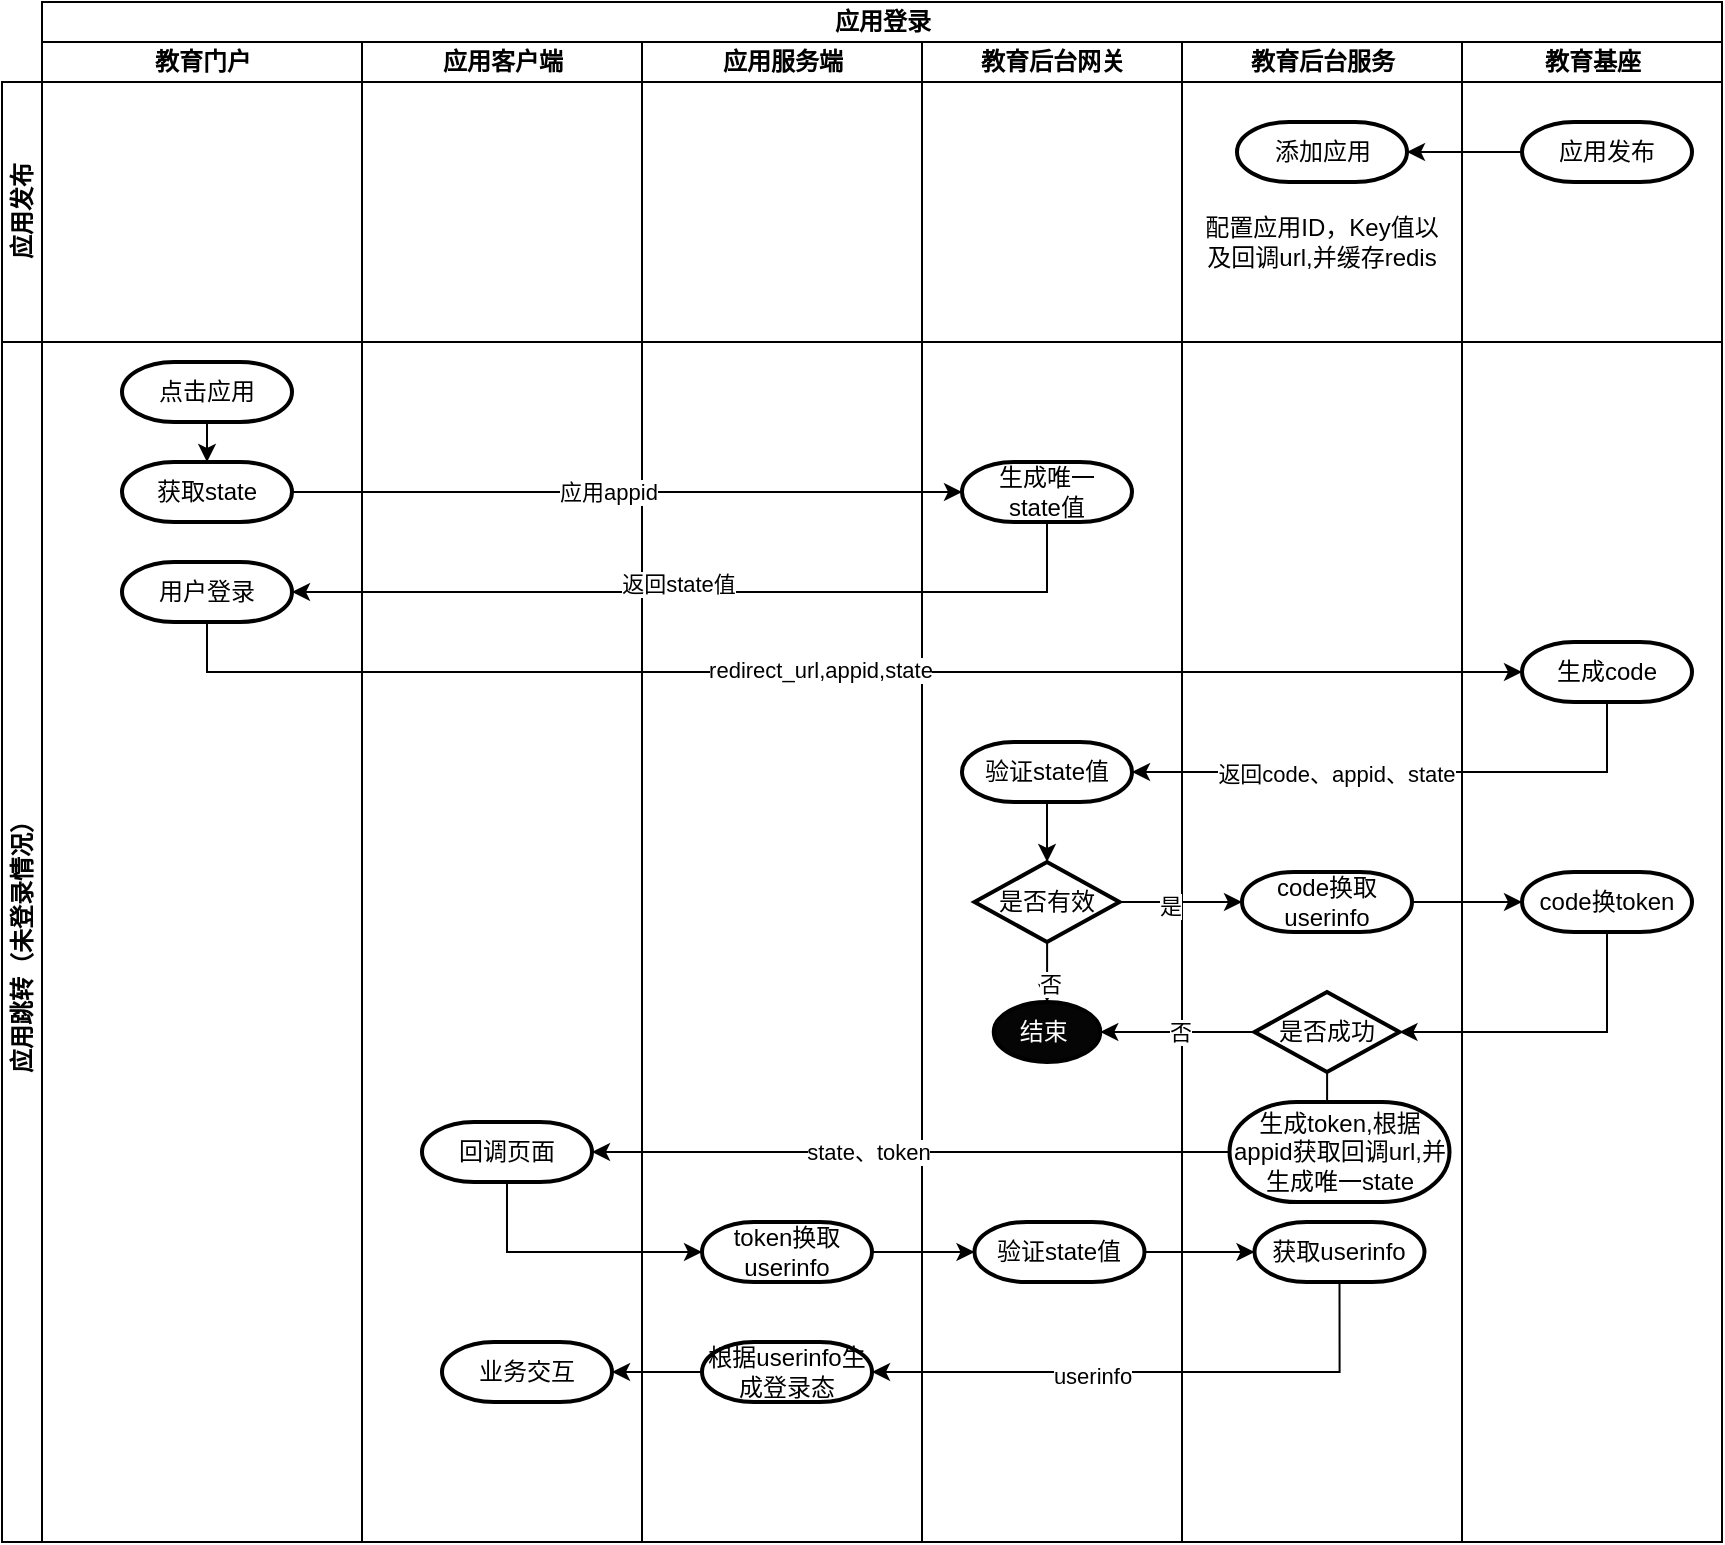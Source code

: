 <mxfile version="21.0.2" type="github">
  <diagram id="6a731a19-8d31-9384-78a2-239565b7b9f0" name="Page-1">
    <mxGraphModel dx="1122" dy="661" grid="1" gridSize="10" guides="1" tooltips="1" connect="1" arrows="1" fold="1" page="1" pageScale="1" pageWidth="1169" pageHeight="827" background="none" math="0" shadow="0">
      <root>
        <mxCell id="0" />
        <mxCell id="1" parent="0" />
        <mxCell id="Pkom4mgUufGUyZToT8Yp-150" value="应用登录" style="swimlane;childLayout=stackLayout;resizeParent=1;resizeParentMax=0;startSize=20;html=1;" vertex="1" parent="1">
          <mxGeometry x="180" y="110" width="840" height="770" as="geometry" />
        </mxCell>
        <mxCell id="Pkom4mgUufGUyZToT8Yp-151" value="教育门户" style="swimlane;startSize=20;html=1;" vertex="1" parent="Pkom4mgUufGUyZToT8Yp-150">
          <mxGeometry y="20" width="160" height="750" as="geometry" />
        </mxCell>
        <mxCell id="Pkom4mgUufGUyZToT8Yp-152" value="应用客户端" style="swimlane;startSize=20;html=1;" vertex="1" parent="Pkom4mgUufGUyZToT8Yp-150">
          <mxGeometry x="160" y="20" width="140" height="750" as="geometry" />
        </mxCell>
        <mxCell id="Pkom4mgUufGUyZToT8Yp-153" value="应用服务端" style="swimlane;startSize=20;html=1;" vertex="1" parent="Pkom4mgUufGUyZToT8Yp-150">
          <mxGeometry x="300" y="20" width="140" height="750" as="geometry" />
        </mxCell>
        <mxCell id="Pkom4mgUufGUyZToT8Yp-160" value="教育后台网关" style="swimlane;startSize=20;html=1;" vertex="1" parent="Pkom4mgUufGUyZToT8Yp-150">
          <mxGeometry x="440" y="20" width="130" height="750" as="geometry" />
        </mxCell>
        <mxCell id="Pkom4mgUufGUyZToT8Yp-158" value="教育后台服务" style="swimlane;startSize=20;html=1;" vertex="1" parent="Pkom4mgUufGUyZToT8Yp-150">
          <mxGeometry x="570" y="20" width="140" height="750" as="geometry" />
        </mxCell>
        <mxCell id="Pkom4mgUufGUyZToT8Yp-162" value="教育基座" style="swimlane;startSize=20;html=1;" vertex="1" parent="Pkom4mgUufGUyZToT8Yp-150">
          <mxGeometry x="710" y="20" width="130" height="750" as="geometry" />
        </mxCell>
        <mxCell id="Pkom4mgUufGUyZToT8Yp-168" value="应用发布" style="swimlane;startSize=20;horizontal=0;html=1;movable=1;resizable=1;rotatable=1;deletable=1;editable=1;locked=0;connectable=1;" vertex="1" parent="1">
          <mxGeometry x="160" y="150" width="860" height="130" as="geometry" />
        </mxCell>
        <mxCell id="Pkom4mgUufGUyZToT8Yp-172" style="edgeStyle=orthogonalEdgeStyle;rounded=0;orthogonalLoop=1;jettySize=auto;html=1;entryX=1;entryY=0.5;entryDx=0;entryDy=0;entryPerimeter=0;" edge="1" parent="Pkom4mgUufGUyZToT8Yp-168" source="Pkom4mgUufGUyZToT8Yp-170" target="Pkom4mgUufGUyZToT8Yp-171">
          <mxGeometry relative="1" as="geometry" />
        </mxCell>
        <mxCell id="Pkom4mgUufGUyZToT8Yp-170" value="应用发布" style="strokeWidth=2;html=1;shape=mxgraph.flowchart.terminator;whiteSpace=wrap;" vertex="1" parent="Pkom4mgUufGUyZToT8Yp-168">
          <mxGeometry x="760" y="20" width="85" height="30" as="geometry" />
        </mxCell>
        <mxCell id="Pkom4mgUufGUyZToT8Yp-171" value="添加应用" style="strokeWidth=2;html=1;shape=mxgraph.flowchart.terminator;whiteSpace=wrap;" vertex="1" parent="Pkom4mgUufGUyZToT8Yp-168">
          <mxGeometry x="617.5" y="20" width="85" height="30" as="geometry" />
        </mxCell>
        <mxCell id="Pkom4mgUufGUyZToT8Yp-173" value="配置应用ID，Key值以及回调url,并缓存redis" style="text;html=1;strokeColor=none;fillColor=none;align=center;verticalAlign=middle;whiteSpace=wrap;rounded=0;" vertex="1" parent="Pkom4mgUufGUyZToT8Yp-168">
          <mxGeometry x="600" y="60" width="120" height="40" as="geometry" />
        </mxCell>
        <mxCell id="Pkom4mgUufGUyZToT8Yp-174" value="应用跳转（未登录情况）" style="swimlane;startSize=20;horizontal=0;html=1;movable=1;resizable=1;rotatable=1;deletable=1;editable=1;locked=0;connectable=1;" vertex="1" parent="1">
          <mxGeometry x="160" y="280" width="860" height="600" as="geometry" />
        </mxCell>
        <mxCell id="Pkom4mgUufGUyZToT8Yp-182" style="edgeStyle=orthogonalEdgeStyle;rounded=0;orthogonalLoop=1;jettySize=auto;html=1;entryX=0.5;entryY=0;entryDx=0;entryDy=0;entryPerimeter=0;" edge="1" parent="Pkom4mgUufGUyZToT8Yp-174" source="Pkom4mgUufGUyZToT8Yp-179" target="Pkom4mgUufGUyZToT8Yp-180">
          <mxGeometry relative="1" as="geometry" />
        </mxCell>
        <mxCell id="Pkom4mgUufGUyZToT8Yp-179" value="点击应用" style="strokeWidth=2;html=1;shape=mxgraph.flowchart.terminator;whiteSpace=wrap;" vertex="1" parent="Pkom4mgUufGUyZToT8Yp-174">
          <mxGeometry x="60" y="10" width="85" height="30" as="geometry" />
        </mxCell>
        <mxCell id="Pkom4mgUufGUyZToT8Yp-183" style="edgeStyle=orthogonalEdgeStyle;rounded=0;orthogonalLoop=1;jettySize=auto;html=1;entryX=0;entryY=0.5;entryDx=0;entryDy=0;entryPerimeter=0;" edge="1" parent="Pkom4mgUufGUyZToT8Yp-174" source="Pkom4mgUufGUyZToT8Yp-180" target="Pkom4mgUufGUyZToT8Yp-181">
          <mxGeometry relative="1" as="geometry" />
        </mxCell>
        <mxCell id="Pkom4mgUufGUyZToT8Yp-184" value="应用appid" style="edgeLabel;html=1;align=center;verticalAlign=middle;resizable=0;points=[];" vertex="1" connectable="0" parent="Pkom4mgUufGUyZToT8Yp-183">
          <mxGeometry x="-0.055" relative="1" as="geometry">
            <mxPoint x="-1" as="offset" />
          </mxGeometry>
        </mxCell>
        <mxCell id="Pkom4mgUufGUyZToT8Yp-180" value="获取state" style="strokeWidth=2;html=1;shape=mxgraph.flowchart.terminator;whiteSpace=wrap;" vertex="1" parent="Pkom4mgUufGUyZToT8Yp-174">
          <mxGeometry x="60" y="60" width="85" height="30" as="geometry" />
        </mxCell>
        <mxCell id="Pkom4mgUufGUyZToT8Yp-186" style="edgeStyle=orthogonalEdgeStyle;rounded=0;orthogonalLoop=1;jettySize=auto;html=1;entryX=1;entryY=0.5;entryDx=0;entryDy=0;entryPerimeter=0;exitX=0.5;exitY=1;exitDx=0;exitDy=0;exitPerimeter=0;" edge="1" parent="Pkom4mgUufGUyZToT8Yp-174" source="Pkom4mgUufGUyZToT8Yp-181" target="Pkom4mgUufGUyZToT8Yp-185">
          <mxGeometry relative="1" as="geometry" />
        </mxCell>
        <mxCell id="Pkom4mgUufGUyZToT8Yp-189" value="返回state值" style="edgeLabel;html=1;align=center;verticalAlign=middle;resizable=0;points=[];" vertex="1" connectable="0" parent="Pkom4mgUufGUyZToT8Yp-186">
          <mxGeometry x="0.067" y="-4" relative="1" as="geometry">
            <mxPoint as="offset" />
          </mxGeometry>
        </mxCell>
        <mxCell id="Pkom4mgUufGUyZToT8Yp-181" value="生成唯一&lt;br&gt;state值" style="strokeWidth=2;html=1;shape=mxgraph.flowchart.terminator;whiteSpace=wrap;" vertex="1" parent="Pkom4mgUufGUyZToT8Yp-174">
          <mxGeometry x="480" y="60" width="85" height="30" as="geometry" />
        </mxCell>
        <mxCell id="Pkom4mgUufGUyZToT8Yp-188" style="edgeStyle=orthogonalEdgeStyle;rounded=0;orthogonalLoop=1;jettySize=auto;html=1;entryX=0;entryY=0.5;entryDx=0;entryDy=0;entryPerimeter=0;exitX=0.5;exitY=1;exitDx=0;exitDy=0;exitPerimeter=0;" edge="1" parent="Pkom4mgUufGUyZToT8Yp-174" source="Pkom4mgUufGUyZToT8Yp-185" target="Pkom4mgUufGUyZToT8Yp-187">
          <mxGeometry relative="1" as="geometry" />
        </mxCell>
        <mxCell id="Pkom4mgUufGUyZToT8Yp-190" value="redirect_url,appid,state" style="edgeLabel;html=1;align=center;verticalAlign=middle;resizable=0;points=[];" vertex="1" connectable="0" parent="Pkom4mgUufGUyZToT8Yp-188">
          <mxGeometry x="-0.028" y="1" relative="1" as="geometry">
            <mxPoint as="offset" />
          </mxGeometry>
        </mxCell>
        <mxCell id="Pkom4mgUufGUyZToT8Yp-185" value="用户登录" style="strokeWidth=2;html=1;shape=mxgraph.flowchart.terminator;whiteSpace=wrap;" vertex="1" parent="Pkom4mgUufGUyZToT8Yp-174">
          <mxGeometry x="60" y="110" width="85" height="30" as="geometry" />
        </mxCell>
        <mxCell id="Pkom4mgUufGUyZToT8Yp-192" style="edgeStyle=orthogonalEdgeStyle;rounded=0;orthogonalLoop=1;jettySize=auto;html=1;entryX=1;entryY=0.5;entryDx=0;entryDy=0;entryPerimeter=0;exitX=0.5;exitY=1;exitDx=0;exitDy=0;exitPerimeter=0;" edge="1" parent="Pkom4mgUufGUyZToT8Yp-174" source="Pkom4mgUufGUyZToT8Yp-187" target="Pkom4mgUufGUyZToT8Yp-191">
          <mxGeometry relative="1" as="geometry" />
        </mxCell>
        <mxCell id="Pkom4mgUufGUyZToT8Yp-193" value="返回code、appid、state" style="edgeLabel;html=1;align=center;verticalAlign=middle;resizable=0;points=[];" vertex="1" connectable="0" parent="Pkom4mgUufGUyZToT8Yp-192">
          <mxGeometry x="0.253" y="1" relative="1" as="geometry">
            <mxPoint as="offset" />
          </mxGeometry>
        </mxCell>
        <mxCell id="Pkom4mgUufGUyZToT8Yp-187" value="生成code" style="strokeWidth=2;html=1;shape=mxgraph.flowchart.terminator;whiteSpace=wrap;" vertex="1" parent="Pkom4mgUufGUyZToT8Yp-174">
          <mxGeometry x="760" y="150" width="85" height="30" as="geometry" />
        </mxCell>
        <mxCell id="Pkom4mgUufGUyZToT8Yp-197" style="edgeStyle=orthogonalEdgeStyle;rounded=0;orthogonalLoop=1;jettySize=auto;html=1;" edge="1" parent="Pkom4mgUufGUyZToT8Yp-174" source="Pkom4mgUufGUyZToT8Yp-191" target="Pkom4mgUufGUyZToT8Yp-196">
          <mxGeometry relative="1" as="geometry" />
        </mxCell>
        <mxCell id="Pkom4mgUufGUyZToT8Yp-191" value="验证state值" style="strokeWidth=2;html=1;shape=mxgraph.flowchart.terminator;whiteSpace=wrap;" vertex="1" parent="Pkom4mgUufGUyZToT8Yp-174">
          <mxGeometry x="480" y="200" width="85" height="30" as="geometry" />
        </mxCell>
        <mxCell id="Pkom4mgUufGUyZToT8Yp-199" style="edgeStyle=orthogonalEdgeStyle;rounded=0;orthogonalLoop=1;jettySize=auto;html=1;entryX=0;entryY=0.5;entryDx=0;entryDy=0;entryPerimeter=0;" edge="1" parent="Pkom4mgUufGUyZToT8Yp-174" source="Pkom4mgUufGUyZToT8Yp-196" target="Pkom4mgUufGUyZToT8Yp-198">
          <mxGeometry relative="1" as="geometry" />
        </mxCell>
        <mxCell id="Pkom4mgUufGUyZToT8Yp-203" value="是" style="edgeLabel;html=1;align=center;verticalAlign=middle;resizable=0;points=[];" vertex="1" connectable="0" parent="Pkom4mgUufGUyZToT8Yp-199">
          <mxGeometry x="-0.199" y="-2" relative="1" as="geometry">
            <mxPoint as="offset" />
          </mxGeometry>
        </mxCell>
        <mxCell id="Pkom4mgUufGUyZToT8Yp-229" style="edgeStyle=orthogonalEdgeStyle;rounded=0;orthogonalLoop=1;jettySize=auto;html=1;" edge="1" parent="Pkom4mgUufGUyZToT8Yp-174" source="Pkom4mgUufGUyZToT8Yp-196" target="Pkom4mgUufGUyZToT8Yp-226">
          <mxGeometry relative="1" as="geometry" />
        </mxCell>
        <mxCell id="Pkom4mgUufGUyZToT8Yp-230" value="否" style="edgeLabel;html=1;align=center;verticalAlign=middle;resizable=0;points=[];" vertex="1" connectable="0" parent="Pkom4mgUufGUyZToT8Yp-229">
          <mxGeometry x="-0.285" y="1" relative="1" as="geometry">
            <mxPoint y="3" as="offset" />
          </mxGeometry>
        </mxCell>
        <mxCell id="Pkom4mgUufGUyZToT8Yp-196" value="是否有效" style="strokeWidth=2;html=1;shape=mxgraph.flowchart.decision;whiteSpace=wrap;" vertex="1" parent="Pkom4mgUufGUyZToT8Yp-174">
          <mxGeometry x="486.25" y="260" width="72.5" height="40" as="geometry" />
        </mxCell>
        <mxCell id="Pkom4mgUufGUyZToT8Yp-205" style="edgeStyle=orthogonalEdgeStyle;rounded=0;orthogonalLoop=1;jettySize=auto;html=1;" edge="1" parent="Pkom4mgUufGUyZToT8Yp-174" source="Pkom4mgUufGUyZToT8Yp-198" target="Pkom4mgUufGUyZToT8Yp-204">
          <mxGeometry relative="1" as="geometry" />
        </mxCell>
        <mxCell id="Pkom4mgUufGUyZToT8Yp-198" value="code换取userinfo" style="strokeWidth=2;html=1;shape=mxgraph.flowchart.terminator;whiteSpace=wrap;" vertex="1" parent="Pkom4mgUufGUyZToT8Yp-174">
          <mxGeometry x="620" y="265" width="85" height="30" as="geometry" />
        </mxCell>
        <mxCell id="Pkom4mgUufGUyZToT8Yp-208" style="edgeStyle=orthogonalEdgeStyle;rounded=0;orthogonalLoop=1;jettySize=auto;html=1;entryX=1;entryY=0.5;entryDx=0;entryDy=0;entryPerimeter=0;exitX=0.5;exitY=1;exitDx=0;exitDy=0;exitPerimeter=0;" edge="1" parent="Pkom4mgUufGUyZToT8Yp-174" source="Pkom4mgUufGUyZToT8Yp-204" target="Pkom4mgUufGUyZToT8Yp-207">
          <mxGeometry relative="1" as="geometry" />
        </mxCell>
        <mxCell id="Pkom4mgUufGUyZToT8Yp-204" value="code换token" style="strokeWidth=2;html=1;shape=mxgraph.flowchart.terminator;whiteSpace=wrap;" vertex="1" parent="Pkom4mgUufGUyZToT8Yp-174">
          <mxGeometry x="760" y="265" width="85" height="30" as="geometry" />
        </mxCell>
        <mxCell id="Pkom4mgUufGUyZToT8Yp-210" style="edgeStyle=orthogonalEdgeStyle;rounded=0;orthogonalLoop=1;jettySize=auto;html=1;" edge="1" parent="Pkom4mgUufGUyZToT8Yp-174" source="Pkom4mgUufGUyZToT8Yp-207" target="Pkom4mgUufGUyZToT8Yp-209">
          <mxGeometry relative="1" as="geometry" />
        </mxCell>
        <mxCell id="Pkom4mgUufGUyZToT8Yp-227" style="edgeStyle=orthogonalEdgeStyle;rounded=0;orthogonalLoop=1;jettySize=auto;html=1;entryX=1;entryY=0.5;entryDx=0;entryDy=0;entryPerimeter=0;" edge="1" parent="Pkom4mgUufGUyZToT8Yp-174" source="Pkom4mgUufGUyZToT8Yp-207" target="Pkom4mgUufGUyZToT8Yp-226">
          <mxGeometry relative="1" as="geometry" />
        </mxCell>
        <mxCell id="Pkom4mgUufGUyZToT8Yp-231" value="否" style="edgeLabel;html=1;align=center;verticalAlign=middle;resizable=0;points=[];" vertex="1" connectable="0" parent="Pkom4mgUufGUyZToT8Yp-227">
          <mxGeometry x="-0.008" relative="1" as="geometry">
            <mxPoint x="1" as="offset" />
          </mxGeometry>
        </mxCell>
        <mxCell id="Pkom4mgUufGUyZToT8Yp-207" value="是否成功" style="strokeWidth=2;html=1;shape=mxgraph.flowchart.decision;whiteSpace=wrap;" vertex="1" parent="Pkom4mgUufGUyZToT8Yp-174">
          <mxGeometry x="626.25" y="325" width="72.5" height="40" as="geometry" />
        </mxCell>
        <mxCell id="Pkom4mgUufGUyZToT8Yp-212" style="edgeStyle=orthogonalEdgeStyle;rounded=0;orthogonalLoop=1;jettySize=auto;html=1;entryX=1;entryY=0.5;entryDx=0;entryDy=0;entryPerimeter=0;" edge="1" parent="Pkom4mgUufGUyZToT8Yp-174" source="Pkom4mgUufGUyZToT8Yp-209" target="Pkom4mgUufGUyZToT8Yp-211">
          <mxGeometry relative="1" as="geometry" />
        </mxCell>
        <mxCell id="Pkom4mgUufGUyZToT8Yp-213" value="state、token" style="edgeLabel;html=1;align=center;verticalAlign=middle;resizable=0;points=[];" vertex="1" connectable="0" parent="Pkom4mgUufGUyZToT8Yp-212">
          <mxGeometry x="0.217" y="2" relative="1" as="geometry">
            <mxPoint x="13" y="-2" as="offset" />
          </mxGeometry>
        </mxCell>
        <mxCell id="Pkom4mgUufGUyZToT8Yp-209" value="生成token,根据appid获取回调url,并生成唯一state" style="strokeWidth=2;html=1;shape=mxgraph.flowchart.terminator;whiteSpace=wrap;" vertex="1" parent="Pkom4mgUufGUyZToT8Yp-174">
          <mxGeometry x="613.75" y="380" width="110" height="50" as="geometry" />
        </mxCell>
        <mxCell id="Pkom4mgUufGUyZToT8Yp-215" style="edgeStyle=orthogonalEdgeStyle;rounded=0;orthogonalLoop=1;jettySize=auto;html=1;entryX=0;entryY=0.5;entryDx=0;entryDy=0;entryPerimeter=0;exitX=0.5;exitY=1;exitDx=0;exitDy=0;exitPerimeter=0;" edge="1" parent="Pkom4mgUufGUyZToT8Yp-174" source="Pkom4mgUufGUyZToT8Yp-211" target="Pkom4mgUufGUyZToT8Yp-214">
          <mxGeometry relative="1" as="geometry" />
        </mxCell>
        <mxCell id="Pkom4mgUufGUyZToT8Yp-211" value="回调页面" style="strokeWidth=2;html=1;shape=mxgraph.flowchart.terminator;whiteSpace=wrap;" vertex="1" parent="Pkom4mgUufGUyZToT8Yp-174">
          <mxGeometry x="210" y="390" width="85" height="30" as="geometry" />
        </mxCell>
        <mxCell id="Pkom4mgUufGUyZToT8Yp-217" style="edgeStyle=orthogonalEdgeStyle;rounded=0;orthogonalLoop=1;jettySize=auto;html=1;" edge="1" parent="Pkom4mgUufGUyZToT8Yp-174" source="Pkom4mgUufGUyZToT8Yp-214" target="Pkom4mgUufGUyZToT8Yp-216">
          <mxGeometry relative="1" as="geometry" />
        </mxCell>
        <mxCell id="Pkom4mgUufGUyZToT8Yp-214" value="token换取userinfo" style="strokeWidth=2;html=1;shape=mxgraph.flowchart.terminator;whiteSpace=wrap;" vertex="1" parent="Pkom4mgUufGUyZToT8Yp-174">
          <mxGeometry x="350" y="440" width="85" height="30" as="geometry" />
        </mxCell>
        <mxCell id="Pkom4mgUufGUyZToT8Yp-219" style="edgeStyle=orthogonalEdgeStyle;rounded=0;orthogonalLoop=1;jettySize=auto;html=1;" edge="1" parent="Pkom4mgUufGUyZToT8Yp-174" source="Pkom4mgUufGUyZToT8Yp-216" target="Pkom4mgUufGUyZToT8Yp-218">
          <mxGeometry relative="1" as="geometry" />
        </mxCell>
        <mxCell id="Pkom4mgUufGUyZToT8Yp-216" value="验证state值" style="strokeWidth=2;html=1;shape=mxgraph.flowchart.terminator;whiteSpace=wrap;" vertex="1" parent="Pkom4mgUufGUyZToT8Yp-174">
          <mxGeometry x="486.25" y="440" width="85" height="30" as="geometry" />
        </mxCell>
        <mxCell id="Pkom4mgUufGUyZToT8Yp-221" style="edgeStyle=orthogonalEdgeStyle;rounded=0;orthogonalLoop=1;jettySize=auto;html=1;entryX=1;entryY=0.5;entryDx=0;entryDy=0;entryPerimeter=0;exitX=0.5;exitY=1;exitDx=0;exitDy=0;exitPerimeter=0;" edge="1" parent="Pkom4mgUufGUyZToT8Yp-174" source="Pkom4mgUufGUyZToT8Yp-218" target="Pkom4mgUufGUyZToT8Yp-220">
          <mxGeometry relative="1" as="geometry" />
        </mxCell>
        <mxCell id="Pkom4mgUufGUyZToT8Yp-222" value="userinfo" style="edgeLabel;html=1;align=center;verticalAlign=middle;resizable=0;points=[];" vertex="1" connectable="0" parent="Pkom4mgUufGUyZToT8Yp-221">
          <mxGeometry x="0.215" y="2" relative="1" as="geometry">
            <mxPoint as="offset" />
          </mxGeometry>
        </mxCell>
        <mxCell id="Pkom4mgUufGUyZToT8Yp-218" value="获取userinfo" style="strokeWidth=2;html=1;shape=mxgraph.flowchart.terminator;whiteSpace=wrap;" vertex="1" parent="Pkom4mgUufGUyZToT8Yp-174">
          <mxGeometry x="626.25" y="440" width="85" height="30" as="geometry" />
        </mxCell>
        <mxCell id="Pkom4mgUufGUyZToT8Yp-224" style="edgeStyle=orthogonalEdgeStyle;rounded=0;orthogonalLoop=1;jettySize=auto;html=1;entryX=1;entryY=0.5;entryDx=0;entryDy=0;entryPerimeter=0;" edge="1" parent="Pkom4mgUufGUyZToT8Yp-174" source="Pkom4mgUufGUyZToT8Yp-220" target="Pkom4mgUufGUyZToT8Yp-223">
          <mxGeometry relative="1" as="geometry" />
        </mxCell>
        <mxCell id="Pkom4mgUufGUyZToT8Yp-220" value="根据userinfo生成登录态" style="strokeWidth=2;html=1;shape=mxgraph.flowchart.terminator;whiteSpace=wrap;" vertex="1" parent="Pkom4mgUufGUyZToT8Yp-174">
          <mxGeometry x="350" y="500" width="85" height="30" as="geometry" />
        </mxCell>
        <mxCell id="Pkom4mgUufGUyZToT8Yp-223" value="业务交互" style="strokeWidth=2;html=1;shape=mxgraph.flowchart.terminator;whiteSpace=wrap;" vertex="1" parent="Pkom4mgUufGUyZToT8Yp-174">
          <mxGeometry x="220" y="500" width="85" height="30" as="geometry" />
        </mxCell>
        <mxCell id="Pkom4mgUufGUyZToT8Yp-226" value="&lt;font color=&quot;#ffffff&quot;&gt;结束&lt;/font&gt;&amp;nbsp;" style="strokeWidth=2;html=1;shape=mxgraph.flowchart.start_1;whiteSpace=wrap;fillColor=#060505;" vertex="1" parent="Pkom4mgUufGUyZToT8Yp-174">
          <mxGeometry x="495.88" y="330" width="53.25" height="30" as="geometry" />
        </mxCell>
      </root>
    </mxGraphModel>
  </diagram>
</mxfile>
